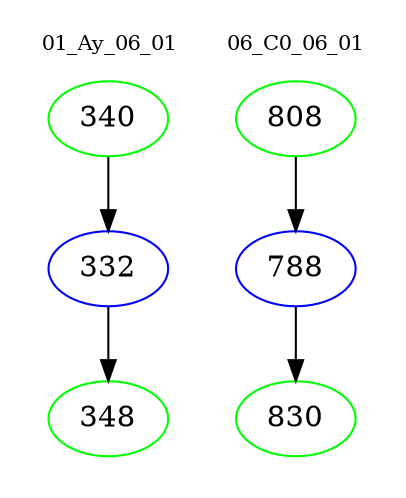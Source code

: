 digraph{
subgraph cluster_0 {
color = white
label = "01_Ay_06_01";
fontsize=10;
T0_340 [label="340", color="green"]
T0_340 -> T0_332 [color="black"]
T0_332 [label="332", color="blue"]
T0_332 -> T0_348 [color="black"]
T0_348 [label="348", color="green"]
}
subgraph cluster_1 {
color = white
label = "06_C0_06_01";
fontsize=10;
T1_808 [label="808", color="green"]
T1_808 -> T1_788 [color="black"]
T1_788 [label="788", color="blue"]
T1_788 -> T1_830 [color="black"]
T1_830 [label="830", color="green"]
}
}
